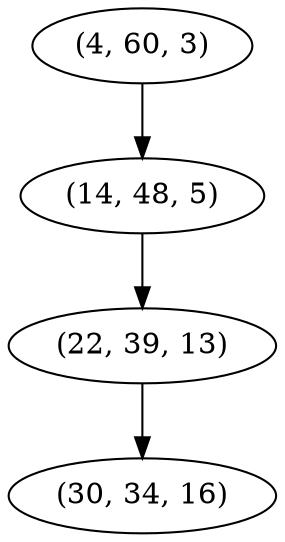 digraph tree {
    "(4, 60, 3)";
    "(14, 48, 5)";
    "(22, 39, 13)";
    "(30, 34, 16)";
    "(4, 60, 3)" -> "(14, 48, 5)";
    "(14, 48, 5)" -> "(22, 39, 13)";
    "(22, 39, 13)" -> "(30, 34, 16)";
}
